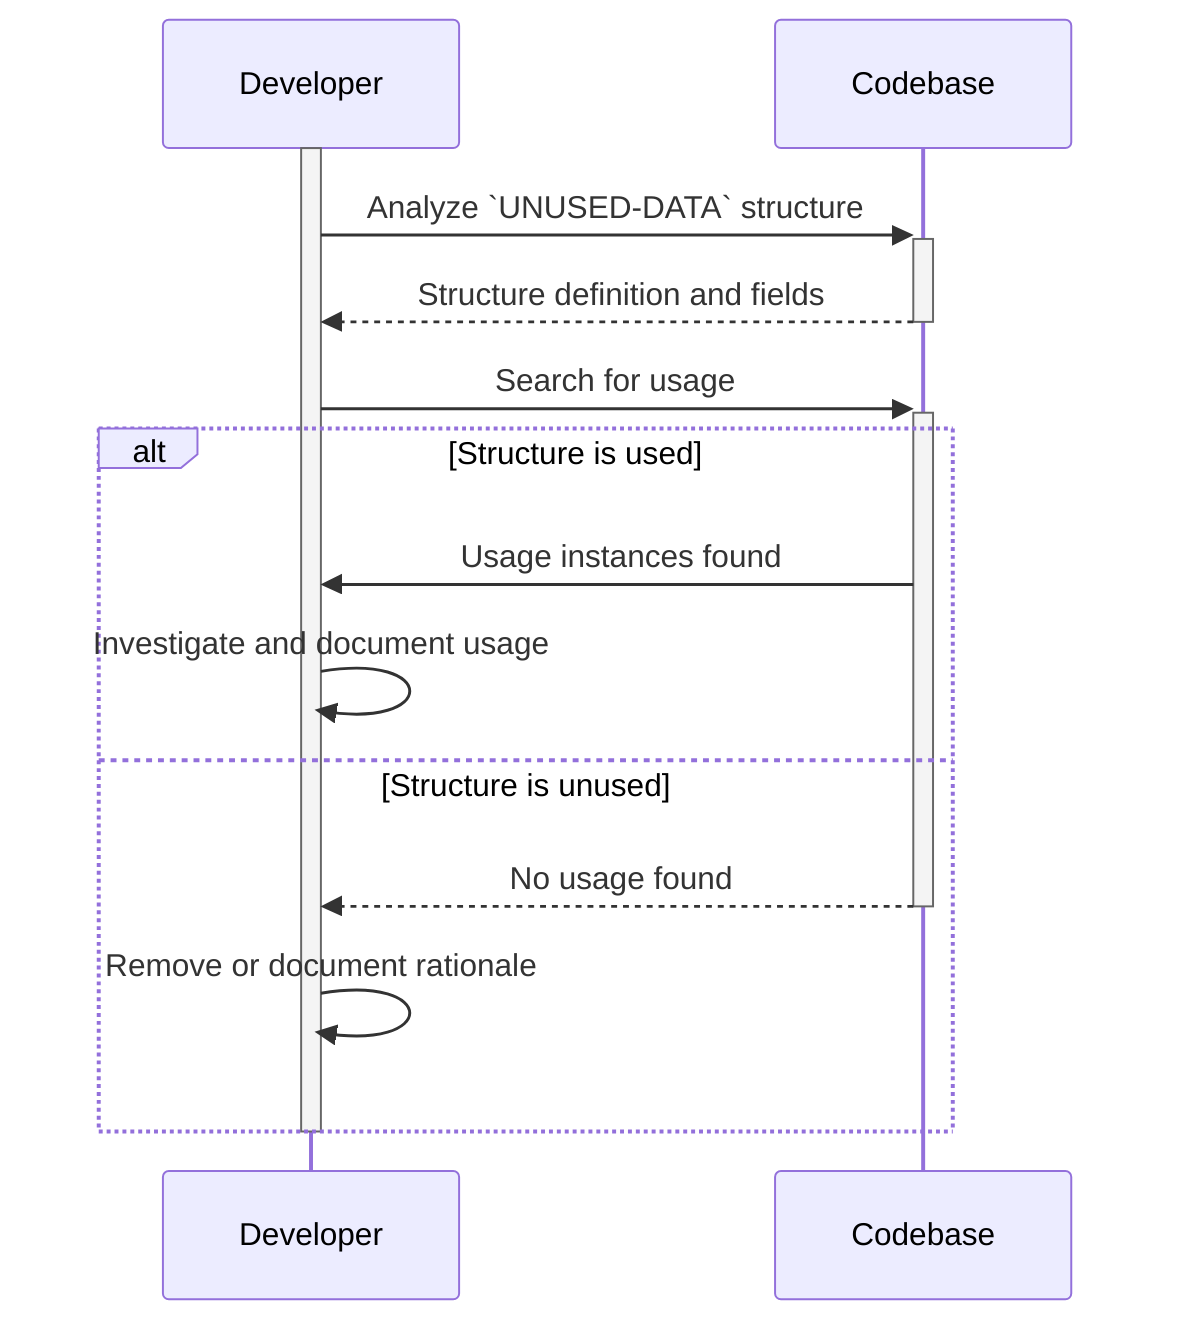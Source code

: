 sequenceDiagram
    participant Developer
    participant Codebase

    activate Developer
    Developer->>+Codebase: Analyze `UNUSED-DATA` structure
    Codebase-->>-Developer: Structure definition and fields
    Developer->>+Codebase: Search for usage
    alt Structure is used
        Codebase->>Developer: Usage instances found
        Developer->>Developer: Investigate and document usage
    else Structure is unused
        Codebase-->>-Developer: No usage found
        Developer->>Developer: Remove or document rationale
    end
    deactivate Developer